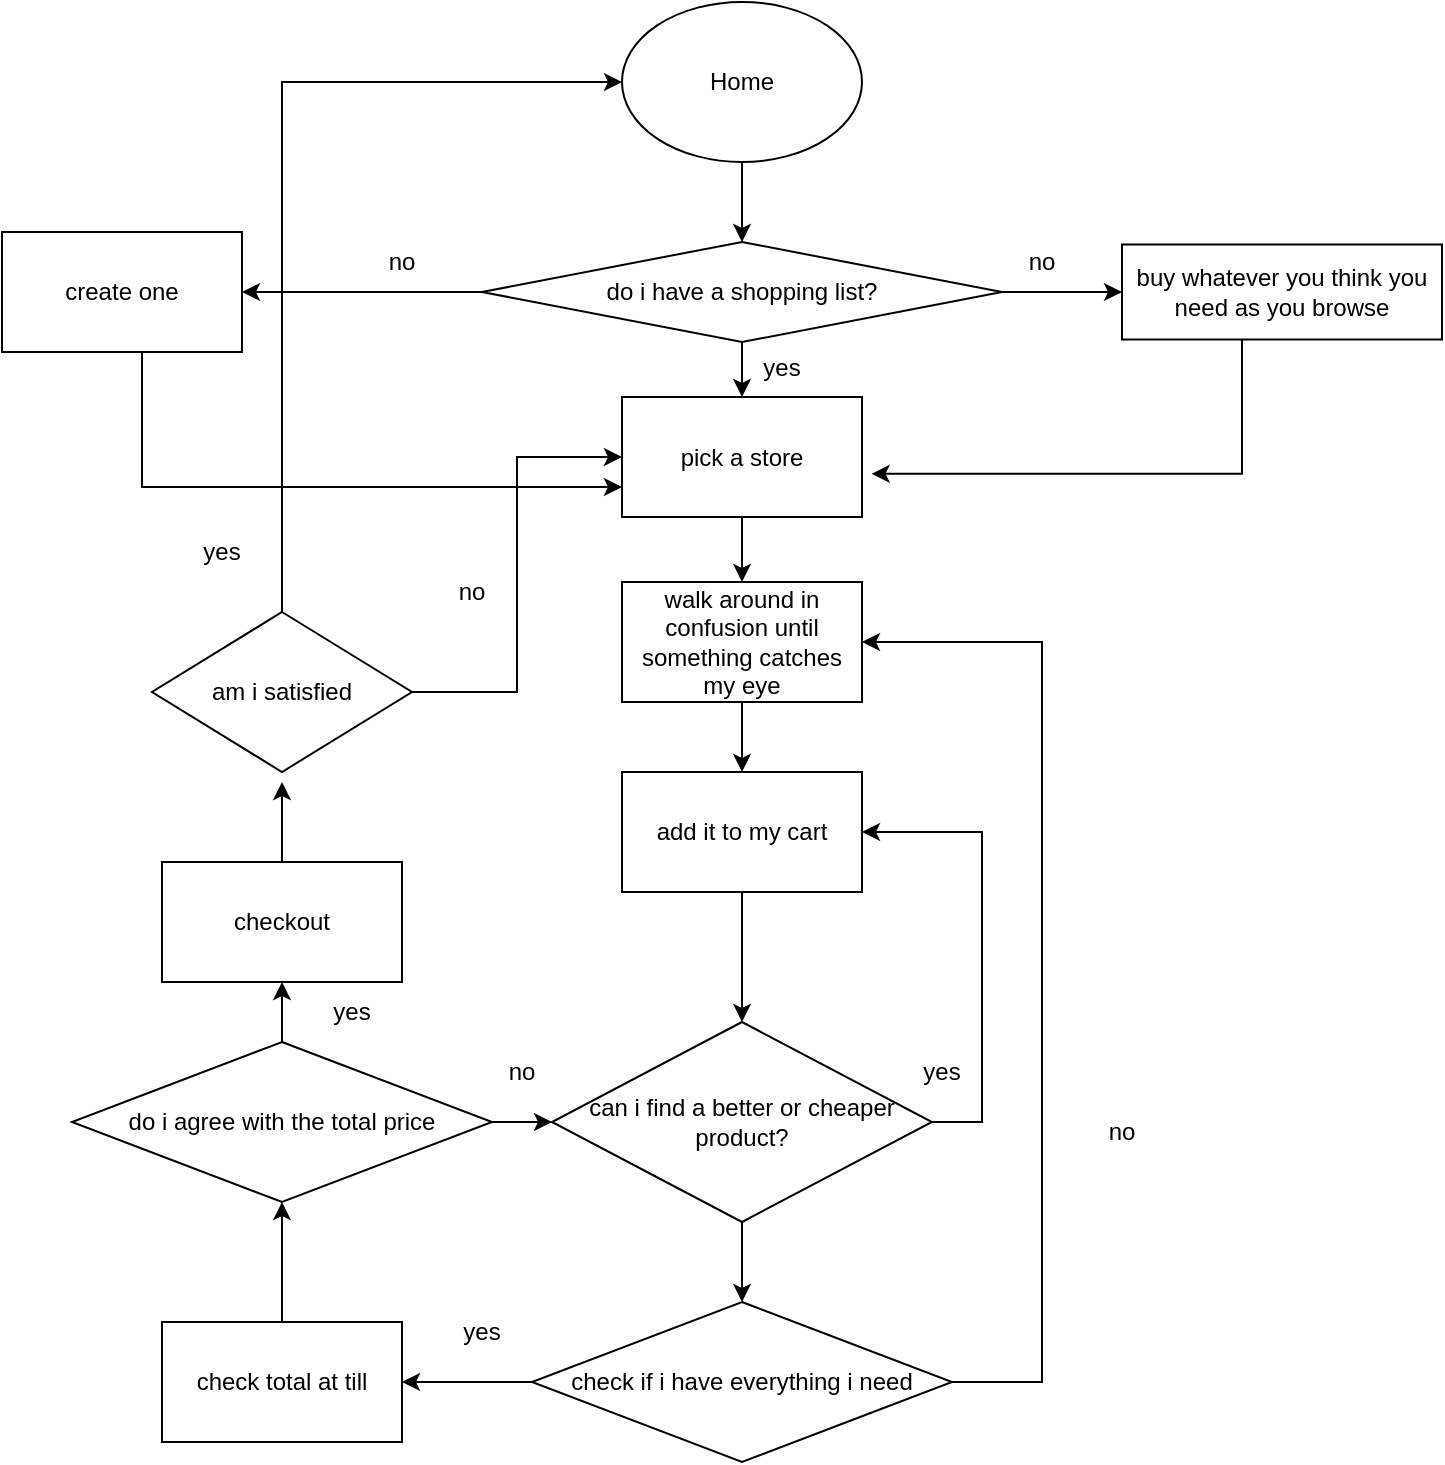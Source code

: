 <mxfile version="22.1.11" type="github">
  <diagram id="C5RBs43oDa-KdzZeNtuy" name="Page-1">
    <mxGraphModel dx="1477" dy="723" grid="1" gridSize="10" guides="1" tooltips="1" connect="1" arrows="1" fold="1" page="1" pageScale="1" pageWidth="827" pageHeight="1169" math="0" shadow="0">
      <root>
        <mxCell id="WIyWlLk6GJQsqaUBKTNV-0" />
        <mxCell id="WIyWlLk6GJQsqaUBKTNV-1" parent="WIyWlLk6GJQsqaUBKTNV-0" />
        <mxCell id="mVPn0fDBxu0WdpIJ25zF-2" style="edgeStyle=orthogonalEdgeStyle;rounded=0;orthogonalLoop=1;jettySize=auto;html=1;entryX=0.5;entryY=0;entryDx=0;entryDy=0;" edge="1" parent="WIyWlLk6GJQsqaUBKTNV-1" source="mVPn0fDBxu0WdpIJ25zF-0" target="mVPn0fDBxu0WdpIJ25zF-1">
          <mxGeometry relative="1" as="geometry" />
        </mxCell>
        <mxCell id="mVPn0fDBxu0WdpIJ25zF-0" value="Home" style="ellipse;whiteSpace=wrap;html=1;" vertex="1" parent="WIyWlLk6GJQsqaUBKTNV-1">
          <mxGeometry x="320" y="140" width="120" height="80" as="geometry" />
        </mxCell>
        <mxCell id="mVPn0fDBxu0WdpIJ25zF-6" style="edgeStyle=orthogonalEdgeStyle;rounded=0;orthogonalLoop=1;jettySize=auto;html=1;entryX=0.5;entryY=0;entryDx=0;entryDy=0;" edge="1" parent="WIyWlLk6GJQsqaUBKTNV-1" source="mVPn0fDBxu0WdpIJ25zF-1" target="mVPn0fDBxu0WdpIJ25zF-5">
          <mxGeometry relative="1" as="geometry" />
        </mxCell>
        <mxCell id="mVPn0fDBxu0WdpIJ25zF-12" style="edgeStyle=orthogonalEdgeStyle;rounded=0;orthogonalLoop=1;jettySize=auto;html=1;entryX=0;entryY=0.5;entryDx=0;entryDy=0;" edge="1" parent="WIyWlLk6GJQsqaUBKTNV-1" source="mVPn0fDBxu0WdpIJ25zF-1" target="mVPn0fDBxu0WdpIJ25zF-8">
          <mxGeometry relative="1" as="geometry" />
        </mxCell>
        <mxCell id="mVPn0fDBxu0WdpIJ25zF-14" value="" style="edgeStyle=orthogonalEdgeStyle;rounded=0;orthogonalLoop=1;jettySize=auto;html=1;" edge="1" parent="WIyWlLk6GJQsqaUBKTNV-1" source="mVPn0fDBxu0WdpIJ25zF-1" target="mVPn0fDBxu0WdpIJ25zF-13">
          <mxGeometry relative="1" as="geometry" />
        </mxCell>
        <mxCell id="mVPn0fDBxu0WdpIJ25zF-1" value="do i have a shopping list?" style="rhombus;whiteSpace=wrap;html=1;rounded=0;" vertex="1" parent="WIyWlLk6GJQsqaUBKTNV-1">
          <mxGeometry x="250" y="260" width="260" height="50" as="geometry" />
        </mxCell>
        <mxCell id="mVPn0fDBxu0WdpIJ25zF-21" style="edgeStyle=orthogonalEdgeStyle;rounded=0;orthogonalLoop=1;jettySize=auto;html=1;entryX=0.5;entryY=0;entryDx=0;entryDy=0;" edge="1" parent="WIyWlLk6GJQsqaUBKTNV-1" source="mVPn0fDBxu0WdpIJ25zF-5" target="mVPn0fDBxu0WdpIJ25zF-20">
          <mxGeometry relative="1" as="geometry" />
        </mxCell>
        <mxCell id="mVPn0fDBxu0WdpIJ25zF-5" value="pick a store" style="rounded=0;whiteSpace=wrap;html=1;" vertex="1" parent="WIyWlLk6GJQsqaUBKTNV-1">
          <mxGeometry x="320" y="337.5" width="120" height="60" as="geometry" />
        </mxCell>
        <mxCell id="mVPn0fDBxu0WdpIJ25zF-8" value="buy whatever you think you need as you browse" style="rounded=0;whiteSpace=wrap;html=1;" vertex="1" parent="WIyWlLk6GJQsqaUBKTNV-1">
          <mxGeometry x="570" y="261.25" width="160" height="47.5" as="geometry" />
        </mxCell>
        <mxCell id="mVPn0fDBxu0WdpIJ25zF-15" style="edgeStyle=orthogonalEdgeStyle;rounded=0;orthogonalLoop=1;jettySize=auto;html=1;entryX=0;entryY=0.75;entryDx=0;entryDy=0;" edge="1" parent="WIyWlLk6GJQsqaUBKTNV-1" target="mVPn0fDBxu0WdpIJ25zF-5">
          <mxGeometry relative="1" as="geometry">
            <mxPoint x="120" y="315" as="sourcePoint" />
            <mxPoint x="260" y="382.5" as="targetPoint" />
            <Array as="points">
              <mxPoint x="80" y="315" />
              <mxPoint x="80" y="383" />
            </Array>
          </mxGeometry>
        </mxCell>
        <mxCell id="mVPn0fDBxu0WdpIJ25zF-13" value="create one" style="whiteSpace=wrap;html=1;rounded=0;" vertex="1" parent="WIyWlLk6GJQsqaUBKTNV-1">
          <mxGeometry x="10" y="255" width="120" height="60" as="geometry" />
        </mxCell>
        <mxCell id="mVPn0fDBxu0WdpIJ25zF-17" style="edgeStyle=orthogonalEdgeStyle;rounded=0;orthogonalLoop=1;jettySize=auto;html=1;entryX=1.04;entryY=0.64;entryDx=0;entryDy=0;entryPerimeter=0;" edge="1" parent="WIyWlLk6GJQsqaUBKTNV-1" source="mVPn0fDBxu0WdpIJ25zF-8" target="mVPn0fDBxu0WdpIJ25zF-5">
          <mxGeometry relative="1" as="geometry">
            <Array as="points">
              <mxPoint x="630" y="376" />
            </Array>
          </mxGeometry>
        </mxCell>
        <mxCell id="mVPn0fDBxu0WdpIJ25zF-25" style="edgeStyle=orthogonalEdgeStyle;rounded=0;orthogonalLoop=1;jettySize=auto;html=1;entryX=0.5;entryY=0;entryDx=0;entryDy=0;" edge="1" parent="WIyWlLk6GJQsqaUBKTNV-1" source="mVPn0fDBxu0WdpIJ25zF-20" target="mVPn0fDBxu0WdpIJ25zF-22">
          <mxGeometry relative="1" as="geometry" />
        </mxCell>
        <mxCell id="mVPn0fDBxu0WdpIJ25zF-20" value="walk around in confusion until something catches my eye" style="rounded=0;whiteSpace=wrap;html=1;" vertex="1" parent="WIyWlLk6GJQsqaUBKTNV-1">
          <mxGeometry x="320" y="430" width="120" height="60" as="geometry" />
        </mxCell>
        <mxCell id="mVPn0fDBxu0WdpIJ25zF-27" style="edgeStyle=orthogonalEdgeStyle;rounded=0;orthogonalLoop=1;jettySize=auto;html=1;entryX=0.5;entryY=0;entryDx=0;entryDy=0;" edge="1" parent="WIyWlLk6GJQsqaUBKTNV-1" source="mVPn0fDBxu0WdpIJ25zF-22" target="mVPn0fDBxu0WdpIJ25zF-26">
          <mxGeometry relative="1" as="geometry" />
        </mxCell>
        <mxCell id="mVPn0fDBxu0WdpIJ25zF-22" value="add it to my cart" style="rounded=0;whiteSpace=wrap;html=1;" vertex="1" parent="WIyWlLk6GJQsqaUBKTNV-1">
          <mxGeometry x="320" y="525" width="120" height="60" as="geometry" />
        </mxCell>
        <mxCell id="mVPn0fDBxu0WdpIJ25zF-28" style="edgeStyle=orthogonalEdgeStyle;rounded=0;orthogonalLoop=1;jettySize=auto;html=1;entryX=1;entryY=0.5;entryDx=0;entryDy=0;" edge="1" parent="WIyWlLk6GJQsqaUBKTNV-1" source="mVPn0fDBxu0WdpIJ25zF-26" target="mVPn0fDBxu0WdpIJ25zF-22">
          <mxGeometry relative="1" as="geometry">
            <Array as="points">
              <mxPoint x="500" y="700" />
              <mxPoint x="500" y="555" />
            </Array>
          </mxGeometry>
        </mxCell>
        <mxCell id="mVPn0fDBxu0WdpIJ25zF-33" style="edgeStyle=orthogonalEdgeStyle;rounded=0;orthogonalLoop=1;jettySize=auto;html=1;entryX=0.5;entryY=0;entryDx=0;entryDy=0;" edge="1" parent="WIyWlLk6GJQsqaUBKTNV-1" source="mVPn0fDBxu0WdpIJ25zF-26" target="mVPn0fDBxu0WdpIJ25zF-32">
          <mxGeometry relative="1" as="geometry" />
        </mxCell>
        <mxCell id="mVPn0fDBxu0WdpIJ25zF-26" value="can i find a better or cheaper product?" style="rhombus;whiteSpace=wrap;html=1;" vertex="1" parent="WIyWlLk6GJQsqaUBKTNV-1">
          <mxGeometry x="285" y="650" width="190" height="100" as="geometry" />
        </mxCell>
        <mxCell id="mVPn0fDBxu0WdpIJ25zF-35" style="edgeStyle=orthogonalEdgeStyle;rounded=0;orthogonalLoop=1;jettySize=auto;html=1;entryX=1;entryY=0.5;entryDx=0;entryDy=0;" edge="1" parent="WIyWlLk6GJQsqaUBKTNV-1" source="mVPn0fDBxu0WdpIJ25zF-32" target="mVPn0fDBxu0WdpIJ25zF-34">
          <mxGeometry relative="1" as="geometry" />
        </mxCell>
        <mxCell id="mVPn0fDBxu0WdpIJ25zF-47" style="edgeStyle=orthogonalEdgeStyle;rounded=0;orthogonalLoop=1;jettySize=auto;html=1;entryX=1;entryY=0.5;entryDx=0;entryDy=0;" edge="1" parent="WIyWlLk6GJQsqaUBKTNV-1" source="mVPn0fDBxu0WdpIJ25zF-32" target="mVPn0fDBxu0WdpIJ25zF-20">
          <mxGeometry relative="1" as="geometry">
            <Array as="points">
              <mxPoint x="530" y="830" />
              <mxPoint x="530" y="460" />
            </Array>
          </mxGeometry>
        </mxCell>
        <mxCell id="mVPn0fDBxu0WdpIJ25zF-32" value="check if i have everything i need" style="rhombus;whiteSpace=wrap;html=1;" vertex="1" parent="WIyWlLk6GJQsqaUBKTNV-1">
          <mxGeometry x="275" y="790" width="210" height="80" as="geometry" />
        </mxCell>
        <mxCell id="mVPn0fDBxu0WdpIJ25zF-37" style="edgeStyle=orthogonalEdgeStyle;rounded=0;orthogonalLoop=1;jettySize=auto;html=1;entryX=0.5;entryY=1;entryDx=0;entryDy=0;" edge="1" parent="WIyWlLk6GJQsqaUBKTNV-1" source="mVPn0fDBxu0WdpIJ25zF-34" target="mVPn0fDBxu0WdpIJ25zF-36">
          <mxGeometry relative="1" as="geometry" />
        </mxCell>
        <mxCell id="mVPn0fDBxu0WdpIJ25zF-34" value="check total at till" style="rounded=0;whiteSpace=wrap;html=1;" vertex="1" parent="WIyWlLk6GJQsqaUBKTNV-1">
          <mxGeometry x="90" y="800" width="120" height="60" as="geometry" />
        </mxCell>
        <mxCell id="mVPn0fDBxu0WdpIJ25zF-39" style="edgeStyle=orthogonalEdgeStyle;rounded=0;orthogonalLoop=1;jettySize=auto;html=1;exitX=1;exitY=0.5;exitDx=0;exitDy=0;entryX=0;entryY=0.5;entryDx=0;entryDy=0;" edge="1" parent="WIyWlLk6GJQsqaUBKTNV-1" source="mVPn0fDBxu0WdpIJ25zF-36" target="mVPn0fDBxu0WdpIJ25zF-26">
          <mxGeometry relative="1" as="geometry">
            <Array as="points">
              <mxPoint x="270" y="700" />
              <mxPoint x="270" y="700" />
            </Array>
          </mxGeometry>
        </mxCell>
        <mxCell id="mVPn0fDBxu0WdpIJ25zF-41" style="edgeStyle=orthogonalEdgeStyle;rounded=0;orthogonalLoop=1;jettySize=auto;html=1;entryX=0.5;entryY=1;entryDx=0;entryDy=0;" edge="1" parent="WIyWlLk6GJQsqaUBKTNV-1" source="mVPn0fDBxu0WdpIJ25zF-36" target="mVPn0fDBxu0WdpIJ25zF-40">
          <mxGeometry relative="1" as="geometry" />
        </mxCell>
        <mxCell id="mVPn0fDBxu0WdpIJ25zF-36" value="do i agree with the total price" style="rhombus;whiteSpace=wrap;html=1;" vertex="1" parent="WIyWlLk6GJQsqaUBKTNV-1">
          <mxGeometry x="45" y="660" width="210" height="80" as="geometry" />
        </mxCell>
        <mxCell id="mVPn0fDBxu0WdpIJ25zF-54" style="edgeStyle=orthogonalEdgeStyle;rounded=0;orthogonalLoop=1;jettySize=auto;html=1;" edge="1" parent="WIyWlLk6GJQsqaUBKTNV-1" source="mVPn0fDBxu0WdpIJ25zF-40">
          <mxGeometry relative="1" as="geometry">
            <mxPoint x="150" y="530" as="targetPoint" />
          </mxGeometry>
        </mxCell>
        <mxCell id="mVPn0fDBxu0WdpIJ25zF-40" value="checkout" style="rounded=0;whiteSpace=wrap;html=1;" vertex="1" parent="WIyWlLk6GJQsqaUBKTNV-1">
          <mxGeometry x="90" y="570" width="120" height="60" as="geometry" />
        </mxCell>
        <mxCell id="mVPn0fDBxu0WdpIJ25zF-44" style="edgeStyle=orthogonalEdgeStyle;rounded=0;orthogonalLoop=1;jettySize=auto;html=1;entryX=0;entryY=0.5;entryDx=0;entryDy=0;" edge="1" parent="WIyWlLk6GJQsqaUBKTNV-1" source="mVPn0fDBxu0WdpIJ25zF-42" target="mVPn0fDBxu0WdpIJ25zF-5">
          <mxGeometry relative="1" as="geometry" />
        </mxCell>
        <mxCell id="mVPn0fDBxu0WdpIJ25zF-45" style="edgeStyle=orthogonalEdgeStyle;rounded=0;orthogonalLoop=1;jettySize=auto;html=1;entryX=0;entryY=0.5;entryDx=0;entryDy=0;" edge="1" parent="WIyWlLk6GJQsqaUBKTNV-1" source="mVPn0fDBxu0WdpIJ25zF-42" target="mVPn0fDBxu0WdpIJ25zF-0">
          <mxGeometry relative="1" as="geometry">
            <Array as="points">
              <mxPoint x="150" y="180" />
            </Array>
          </mxGeometry>
        </mxCell>
        <mxCell id="mVPn0fDBxu0WdpIJ25zF-42" value="am i satisfied" style="rhombus;whiteSpace=wrap;html=1;" vertex="1" parent="WIyWlLk6GJQsqaUBKTNV-1">
          <mxGeometry x="85" y="445" width="130" height="80" as="geometry" />
        </mxCell>
        <mxCell id="mVPn0fDBxu0WdpIJ25zF-48" value="yes" style="text;html=1;strokeColor=none;fillColor=none;align=center;verticalAlign=middle;whiteSpace=wrap;rounded=0;" vertex="1" parent="WIyWlLk6GJQsqaUBKTNV-1">
          <mxGeometry x="370" y="307.5" width="60" height="30" as="geometry" />
        </mxCell>
        <mxCell id="mVPn0fDBxu0WdpIJ25zF-49" value="yes" style="text;html=1;strokeColor=none;fillColor=none;align=center;verticalAlign=middle;whiteSpace=wrap;rounded=0;" vertex="1" parent="WIyWlLk6GJQsqaUBKTNV-1">
          <mxGeometry x="90" y="400" width="60" height="30" as="geometry" />
        </mxCell>
        <mxCell id="mVPn0fDBxu0WdpIJ25zF-50" value="yes" style="text;html=1;strokeColor=none;fillColor=none;align=center;verticalAlign=middle;whiteSpace=wrap;rounded=0;" vertex="1" parent="WIyWlLk6GJQsqaUBKTNV-1">
          <mxGeometry x="450" y="660" width="60" height="30" as="geometry" />
        </mxCell>
        <mxCell id="mVPn0fDBxu0WdpIJ25zF-51" value="yes" style="text;html=1;strokeColor=none;fillColor=none;align=center;verticalAlign=middle;whiteSpace=wrap;rounded=0;" vertex="1" parent="WIyWlLk6GJQsqaUBKTNV-1">
          <mxGeometry x="220" y="790" width="60" height="30" as="geometry" />
        </mxCell>
        <mxCell id="mVPn0fDBxu0WdpIJ25zF-52" value="yes" style="text;html=1;strokeColor=none;fillColor=none;align=center;verticalAlign=middle;whiteSpace=wrap;rounded=0;" vertex="1" parent="WIyWlLk6GJQsqaUBKTNV-1">
          <mxGeometry x="155" y="630" width="60" height="30" as="geometry" />
        </mxCell>
        <mxCell id="mVPn0fDBxu0WdpIJ25zF-55" value="no" style="text;html=1;strokeColor=none;fillColor=none;align=center;verticalAlign=middle;whiteSpace=wrap;rounded=0;" vertex="1" parent="WIyWlLk6GJQsqaUBKTNV-1">
          <mxGeometry x="500" y="255" width="60" height="30" as="geometry" />
        </mxCell>
        <mxCell id="mVPn0fDBxu0WdpIJ25zF-56" value="no" style="text;html=1;strokeColor=none;fillColor=none;align=center;verticalAlign=middle;whiteSpace=wrap;rounded=0;" vertex="1" parent="WIyWlLk6GJQsqaUBKTNV-1">
          <mxGeometry x="180" y="255" width="60" height="30" as="geometry" />
        </mxCell>
        <mxCell id="mVPn0fDBxu0WdpIJ25zF-57" value="no" style="text;html=1;strokeColor=none;fillColor=none;align=center;verticalAlign=middle;whiteSpace=wrap;rounded=0;" vertex="1" parent="WIyWlLk6GJQsqaUBKTNV-1">
          <mxGeometry x="215" y="420" width="60" height="30" as="geometry" />
        </mxCell>
        <mxCell id="mVPn0fDBxu0WdpIJ25zF-58" value="no" style="text;html=1;strokeColor=none;fillColor=none;align=center;verticalAlign=middle;whiteSpace=wrap;rounded=0;" vertex="1" parent="WIyWlLk6GJQsqaUBKTNV-1">
          <mxGeometry x="540" y="690" width="60" height="30" as="geometry" />
        </mxCell>
        <mxCell id="mVPn0fDBxu0WdpIJ25zF-59" value="no" style="text;html=1;strokeColor=none;fillColor=none;align=center;verticalAlign=middle;whiteSpace=wrap;rounded=0;" vertex="1" parent="WIyWlLk6GJQsqaUBKTNV-1">
          <mxGeometry x="240" y="660" width="60" height="30" as="geometry" />
        </mxCell>
      </root>
    </mxGraphModel>
  </diagram>
</mxfile>

